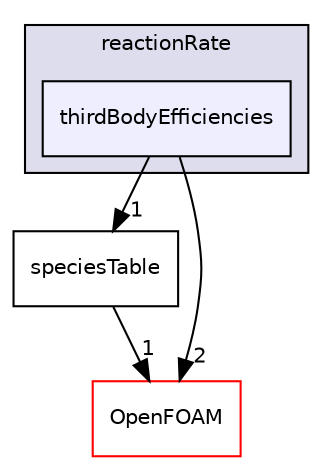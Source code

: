 digraph "src/thermophysicalModels/specie/reaction/reactionRate/thirdBodyEfficiencies" {
  bgcolor=transparent;
  compound=true
  node [ fontsize="10", fontname="Helvetica"];
  edge [ labelfontsize="10", labelfontname="Helvetica"];
  subgraph clusterdir_0b3172b66393f2c7ce0778392f9f1c0a {
    graph [ bgcolor="#ddddee", pencolor="black", label="reactionRate" fontname="Helvetica", fontsize="10", URL="dir_0b3172b66393f2c7ce0778392f9f1c0a.html"]
  dir_523722df2710d93eb23d06dec1cd4b64 [shape=box, label="thirdBodyEfficiencies", style="filled", fillcolor="#eeeeff", pencolor="black", URL="dir_523722df2710d93eb23d06dec1cd4b64.html"];
  }
  dir_874ecbf2f65adcc3f0ab67ba498d7ed4 [shape=box label="speciesTable" URL="dir_874ecbf2f65adcc3f0ab67ba498d7ed4.html"];
  dir_c5473ff19b20e6ec4dfe5c310b3778a8 [shape=box label="OpenFOAM" color="red" URL="dir_c5473ff19b20e6ec4dfe5c310b3778a8.html"];
  dir_523722df2710d93eb23d06dec1cd4b64->dir_874ecbf2f65adcc3f0ab67ba498d7ed4 [headlabel="1", labeldistance=1.5 headhref="dir_002960_002969.html"];
  dir_523722df2710d93eb23d06dec1cd4b64->dir_c5473ff19b20e6ec4dfe5c310b3778a8 [headlabel="2", labeldistance=1.5 headhref="dir_002960_001898.html"];
  dir_874ecbf2f65adcc3f0ab67ba498d7ed4->dir_c5473ff19b20e6ec4dfe5c310b3778a8 [headlabel="1", labeldistance=1.5 headhref="dir_002969_001898.html"];
}
